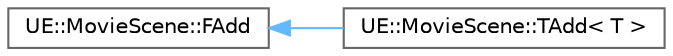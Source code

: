 digraph "Graphical Class Hierarchy"
{
 // INTERACTIVE_SVG=YES
 // LATEX_PDF_SIZE
  bgcolor="transparent";
  edge [fontname=Helvetica,fontsize=10,labelfontname=Helvetica,labelfontsize=10];
  node [fontname=Helvetica,fontsize=10,shape=box,height=0.2,width=0.4];
  rankdir="LR";
  Node0 [id="Node000000",label="UE::MovieScene::FAdd",height=0.2,width=0.4,color="grey40", fillcolor="white", style="filled",URL="$d8/d2e/structUE_1_1MovieScene_1_1FAdd.html",tooltip="Implemtntation of an untyped add payload."];
  Node0 -> Node1 [id="edge9415_Node000000_Node000001",dir="back",color="steelblue1",style="solid",tooltip=" "];
  Node1 [id="Node000001",label="UE::MovieScene::TAdd\< T \>",height=0.2,width=0.4,color="grey40", fillcolor="white", style="filled",URL="$d8/d48/structUE_1_1MovieScene_1_1TAdd.html",tooltip="Implemtntation of a typed add payload."];
}
